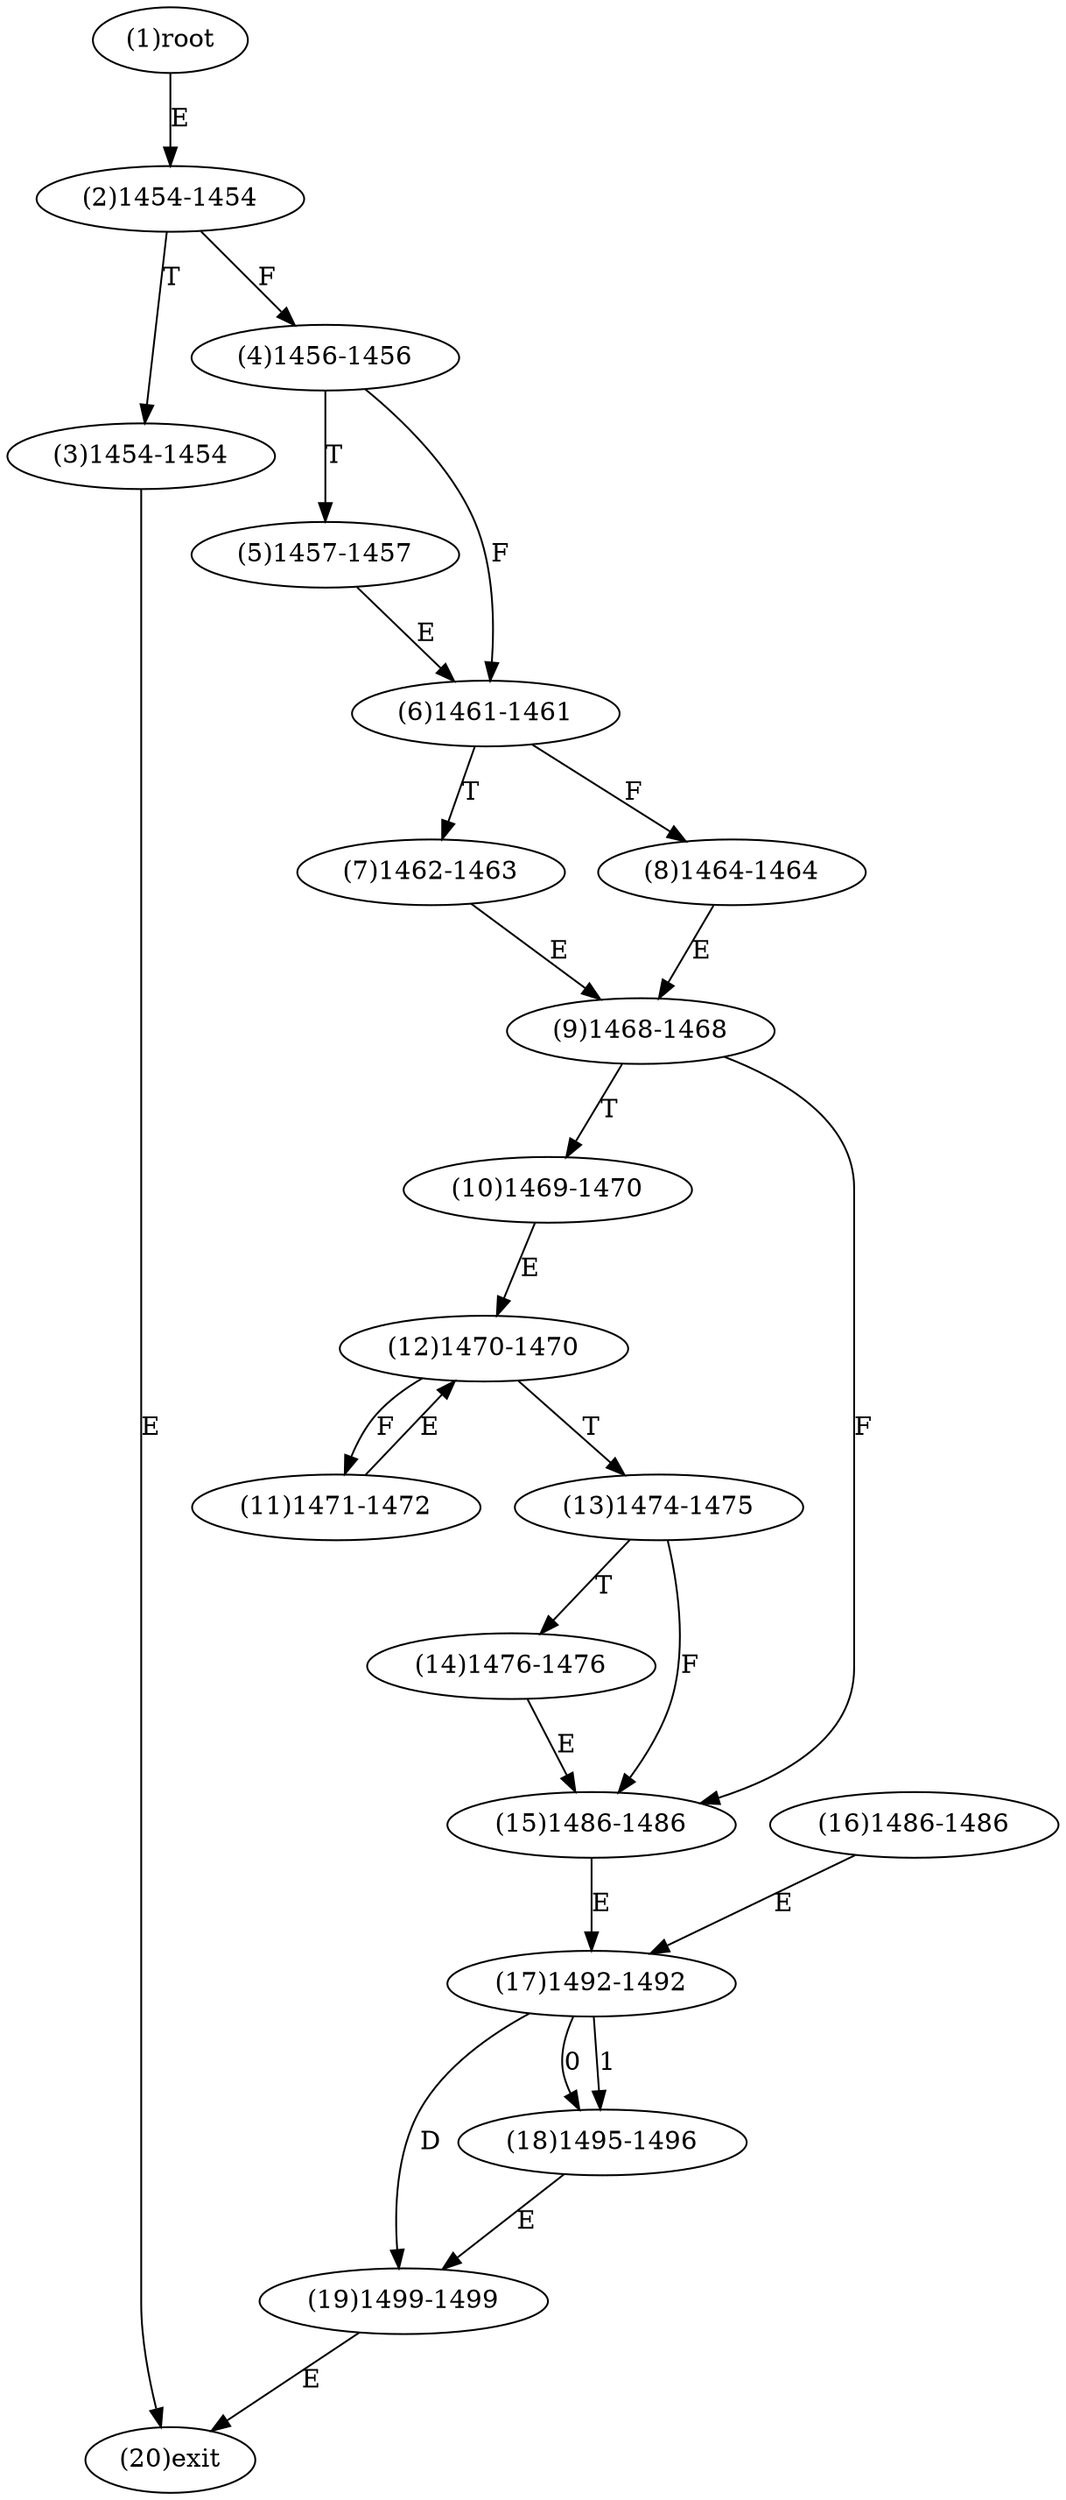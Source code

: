 digraph "" { 
1[ label="(1)root"];
2[ label="(2)1454-1454"];
3[ label="(3)1454-1454"];
4[ label="(4)1456-1456"];
5[ label="(5)1457-1457"];
6[ label="(6)1461-1461"];
7[ label="(7)1462-1463"];
8[ label="(8)1464-1464"];
9[ label="(9)1468-1468"];
10[ label="(10)1469-1470"];
11[ label="(11)1471-1472"];
12[ label="(12)1470-1470"];
13[ label="(13)1474-1475"];
14[ label="(14)1476-1476"];
15[ label="(15)1486-1486"];
17[ label="(17)1492-1492"];
16[ label="(16)1486-1486"];
19[ label="(19)1499-1499"];
18[ label="(18)1495-1496"];
20[ label="(20)exit"];
1->2[ label="E"];
2->4[ label="F"];
2->3[ label="T"];
3->20[ label="E"];
4->6[ label="F"];
4->5[ label="T"];
5->6[ label="E"];
6->8[ label="F"];
6->7[ label="T"];
7->9[ label="E"];
8->9[ label="E"];
9->15[ label="F"];
9->10[ label="T"];
10->12[ label="E"];
11->12[ label="E"];
12->11[ label="F"];
12->13[ label="T"];
13->15[ label="F"];
13->14[ label="T"];
14->15[ label="E"];
15->17[ label="E"];
16->17[ label="E"];
17->18[ label="0"];
17->18[ label="1"];
17->19[ label="D"];
18->19[ label="E"];
19->20[ label="E"];
}